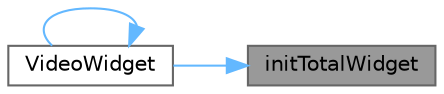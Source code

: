 digraph "initTotalWidget"
{
 // LATEX_PDF_SIZE
  bgcolor="transparent";
  edge [fontname=Helvetica,fontsize=10,labelfontname=Helvetica,labelfontsize=10];
  node [fontname=Helvetica,fontsize=10,shape=box,height=0.2,width=0.4];
  rankdir="RL";
  Node1 [id="Node000001",label="initTotalWidget",height=0.2,width=0.4,color="gray40", fillcolor="grey60", style="filled", fontcolor="black",tooltip="初始化视频分区"];
  Node1 -> Node2 [id="edge1_Node000001_Node000002",dir="back",color="steelblue1",style="solid",tooltip=" "];
  Node2 [id="Node000002",label="VideoWidget",height=0.2,width=0.4,color="grey40", fillcolor="white", style="filled",URL="$class_video_widget.html#a5b8cbe5292225372193f9f1937e84476",tooltip="构造函数"];
  Node2 -> Node2 [id="edge2_Node000002_Node000002",dir="back",color="steelblue1",style="solid",tooltip=" "];
}
